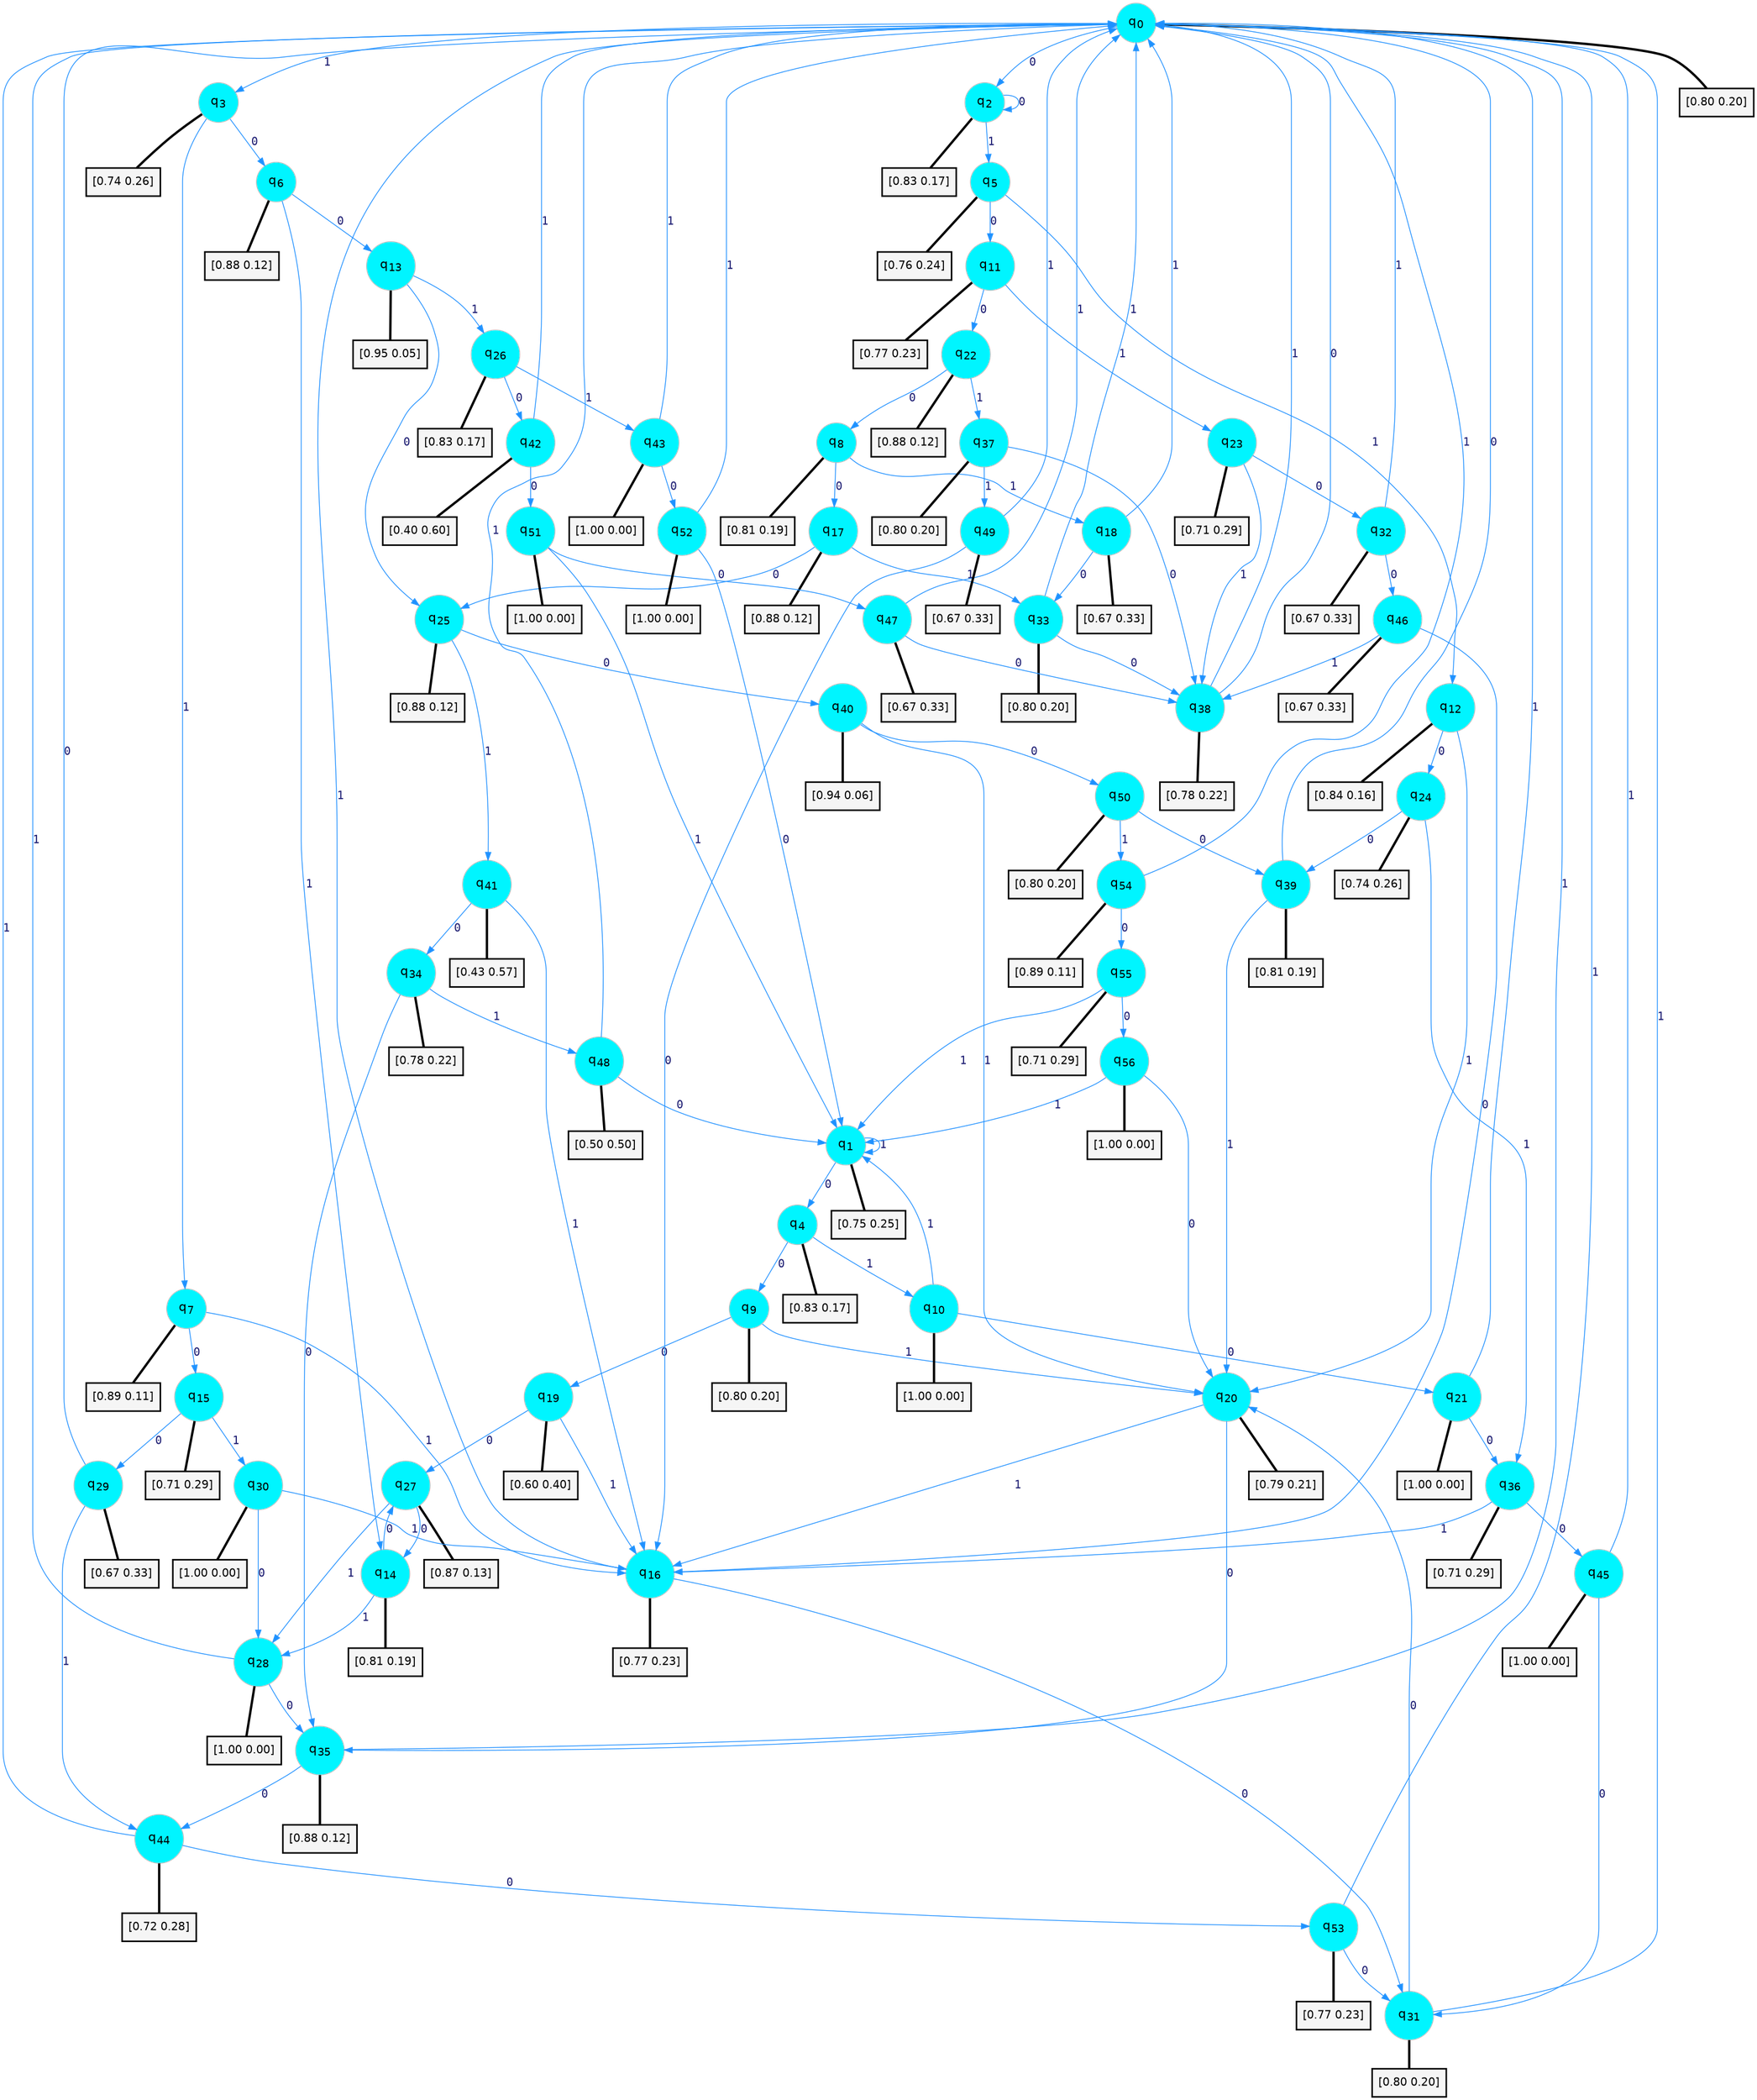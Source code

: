digraph G {
graph [
bgcolor=transparent, dpi=300, rankdir=TD, size="40,25"];
node [
color=gray, fillcolor=turquoise1, fontcolor=black, fontname=Helvetica, fontsize=16, fontweight=bold, shape=circle, style=filled];
edge [
arrowsize=1, color=dodgerblue1, fontcolor=midnightblue, fontname=courier, fontweight=bold, penwidth=1, style=solid, weight=20];
0[label=<q<SUB>0</SUB>>];
1[label=<q<SUB>1</SUB>>];
2[label=<q<SUB>2</SUB>>];
3[label=<q<SUB>3</SUB>>];
4[label=<q<SUB>4</SUB>>];
5[label=<q<SUB>5</SUB>>];
6[label=<q<SUB>6</SUB>>];
7[label=<q<SUB>7</SUB>>];
8[label=<q<SUB>8</SUB>>];
9[label=<q<SUB>9</SUB>>];
10[label=<q<SUB>10</SUB>>];
11[label=<q<SUB>11</SUB>>];
12[label=<q<SUB>12</SUB>>];
13[label=<q<SUB>13</SUB>>];
14[label=<q<SUB>14</SUB>>];
15[label=<q<SUB>15</SUB>>];
16[label=<q<SUB>16</SUB>>];
17[label=<q<SUB>17</SUB>>];
18[label=<q<SUB>18</SUB>>];
19[label=<q<SUB>19</SUB>>];
20[label=<q<SUB>20</SUB>>];
21[label=<q<SUB>21</SUB>>];
22[label=<q<SUB>22</SUB>>];
23[label=<q<SUB>23</SUB>>];
24[label=<q<SUB>24</SUB>>];
25[label=<q<SUB>25</SUB>>];
26[label=<q<SUB>26</SUB>>];
27[label=<q<SUB>27</SUB>>];
28[label=<q<SUB>28</SUB>>];
29[label=<q<SUB>29</SUB>>];
30[label=<q<SUB>30</SUB>>];
31[label=<q<SUB>31</SUB>>];
32[label=<q<SUB>32</SUB>>];
33[label=<q<SUB>33</SUB>>];
34[label=<q<SUB>34</SUB>>];
35[label=<q<SUB>35</SUB>>];
36[label=<q<SUB>36</SUB>>];
37[label=<q<SUB>37</SUB>>];
38[label=<q<SUB>38</SUB>>];
39[label=<q<SUB>39</SUB>>];
40[label=<q<SUB>40</SUB>>];
41[label=<q<SUB>41</SUB>>];
42[label=<q<SUB>42</SUB>>];
43[label=<q<SUB>43</SUB>>];
44[label=<q<SUB>44</SUB>>];
45[label=<q<SUB>45</SUB>>];
46[label=<q<SUB>46</SUB>>];
47[label=<q<SUB>47</SUB>>];
48[label=<q<SUB>48</SUB>>];
49[label=<q<SUB>49</SUB>>];
50[label=<q<SUB>50</SUB>>];
51[label=<q<SUB>51</SUB>>];
52[label=<q<SUB>52</SUB>>];
53[label=<q<SUB>53</SUB>>];
54[label=<q<SUB>54</SUB>>];
55[label=<q<SUB>55</SUB>>];
56[label=<q<SUB>56</SUB>>];
57[label="[0.80 0.20]", shape=box,fontcolor=black, fontname=Helvetica, fontsize=14, penwidth=2, fillcolor=whitesmoke,color=black];
58[label="[0.75 0.25]", shape=box,fontcolor=black, fontname=Helvetica, fontsize=14, penwidth=2, fillcolor=whitesmoke,color=black];
59[label="[0.83 0.17]", shape=box,fontcolor=black, fontname=Helvetica, fontsize=14, penwidth=2, fillcolor=whitesmoke,color=black];
60[label="[0.74 0.26]", shape=box,fontcolor=black, fontname=Helvetica, fontsize=14, penwidth=2, fillcolor=whitesmoke,color=black];
61[label="[0.83 0.17]", shape=box,fontcolor=black, fontname=Helvetica, fontsize=14, penwidth=2, fillcolor=whitesmoke,color=black];
62[label="[0.76 0.24]", shape=box,fontcolor=black, fontname=Helvetica, fontsize=14, penwidth=2, fillcolor=whitesmoke,color=black];
63[label="[0.88 0.12]", shape=box,fontcolor=black, fontname=Helvetica, fontsize=14, penwidth=2, fillcolor=whitesmoke,color=black];
64[label="[0.89 0.11]", shape=box,fontcolor=black, fontname=Helvetica, fontsize=14, penwidth=2, fillcolor=whitesmoke,color=black];
65[label="[0.81 0.19]", shape=box,fontcolor=black, fontname=Helvetica, fontsize=14, penwidth=2, fillcolor=whitesmoke,color=black];
66[label="[0.80 0.20]", shape=box,fontcolor=black, fontname=Helvetica, fontsize=14, penwidth=2, fillcolor=whitesmoke,color=black];
67[label="[1.00 0.00]", shape=box,fontcolor=black, fontname=Helvetica, fontsize=14, penwidth=2, fillcolor=whitesmoke,color=black];
68[label="[0.77 0.23]", shape=box,fontcolor=black, fontname=Helvetica, fontsize=14, penwidth=2, fillcolor=whitesmoke,color=black];
69[label="[0.84 0.16]", shape=box,fontcolor=black, fontname=Helvetica, fontsize=14, penwidth=2, fillcolor=whitesmoke,color=black];
70[label="[0.95 0.05]", shape=box,fontcolor=black, fontname=Helvetica, fontsize=14, penwidth=2, fillcolor=whitesmoke,color=black];
71[label="[0.81 0.19]", shape=box,fontcolor=black, fontname=Helvetica, fontsize=14, penwidth=2, fillcolor=whitesmoke,color=black];
72[label="[0.71 0.29]", shape=box,fontcolor=black, fontname=Helvetica, fontsize=14, penwidth=2, fillcolor=whitesmoke,color=black];
73[label="[0.77 0.23]", shape=box,fontcolor=black, fontname=Helvetica, fontsize=14, penwidth=2, fillcolor=whitesmoke,color=black];
74[label="[0.88 0.12]", shape=box,fontcolor=black, fontname=Helvetica, fontsize=14, penwidth=2, fillcolor=whitesmoke,color=black];
75[label="[0.67 0.33]", shape=box,fontcolor=black, fontname=Helvetica, fontsize=14, penwidth=2, fillcolor=whitesmoke,color=black];
76[label="[0.60 0.40]", shape=box,fontcolor=black, fontname=Helvetica, fontsize=14, penwidth=2, fillcolor=whitesmoke,color=black];
77[label="[0.79 0.21]", shape=box,fontcolor=black, fontname=Helvetica, fontsize=14, penwidth=2, fillcolor=whitesmoke,color=black];
78[label="[1.00 0.00]", shape=box,fontcolor=black, fontname=Helvetica, fontsize=14, penwidth=2, fillcolor=whitesmoke,color=black];
79[label="[0.88 0.12]", shape=box,fontcolor=black, fontname=Helvetica, fontsize=14, penwidth=2, fillcolor=whitesmoke,color=black];
80[label="[0.71 0.29]", shape=box,fontcolor=black, fontname=Helvetica, fontsize=14, penwidth=2, fillcolor=whitesmoke,color=black];
81[label="[0.74 0.26]", shape=box,fontcolor=black, fontname=Helvetica, fontsize=14, penwidth=2, fillcolor=whitesmoke,color=black];
82[label="[0.88 0.12]", shape=box,fontcolor=black, fontname=Helvetica, fontsize=14, penwidth=2, fillcolor=whitesmoke,color=black];
83[label="[0.83 0.17]", shape=box,fontcolor=black, fontname=Helvetica, fontsize=14, penwidth=2, fillcolor=whitesmoke,color=black];
84[label="[0.87 0.13]", shape=box,fontcolor=black, fontname=Helvetica, fontsize=14, penwidth=2, fillcolor=whitesmoke,color=black];
85[label="[1.00 0.00]", shape=box,fontcolor=black, fontname=Helvetica, fontsize=14, penwidth=2, fillcolor=whitesmoke,color=black];
86[label="[0.67 0.33]", shape=box,fontcolor=black, fontname=Helvetica, fontsize=14, penwidth=2, fillcolor=whitesmoke,color=black];
87[label="[1.00 0.00]", shape=box,fontcolor=black, fontname=Helvetica, fontsize=14, penwidth=2, fillcolor=whitesmoke,color=black];
88[label="[0.80 0.20]", shape=box,fontcolor=black, fontname=Helvetica, fontsize=14, penwidth=2, fillcolor=whitesmoke,color=black];
89[label="[0.67 0.33]", shape=box,fontcolor=black, fontname=Helvetica, fontsize=14, penwidth=2, fillcolor=whitesmoke,color=black];
90[label="[0.80 0.20]", shape=box,fontcolor=black, fontname=Helvetica, fontsize=14, penwidth=2, fillcolor=whitesmoke,color=black];
91[label="[0.78 0.22]", shape=box,fontcolor=black, fontname=Helvetica, fontsize=14, penwidth=2, fillcolor=whitesmoke,color=black];
92[label="[0.88 0.12]", shape=box,fontcolor=black, fontname=Helvetica, fontsize=14, penwidth=2, fillcolor=whitesmoke,color=black];
93[label="[0.71 0.29]", shape=box,fontcolor=black, fontname=Helvetica, fontsize=14, penwidth=2, fillcolor=whitesmoke,color=black];
94[label="[0.80 0.20]", shape=box,fontcolor=black, fontname=Helvetica, fontsize=14, penwidth=2, fillcolor=whitesmoke,color=black];
95[label="[0.78 0.22]", shape=box,fontcolor=black, fontname=Helvetica, fontsize=14, penwidth=2, fillcolor=whitesmoke,color=black];
96[label="[0.81 0.19]", shape=box,fontcolor=black, fontname=Helvetica, fontsize=14, penwidth=2, fillcolor=whitesmoke,color=black];
97[label="[0.94 0.06]", shape=box,fontcolor=black, fontname=Helvetica, fontsize=14, penwidth=2, fillcolor=whitesmoke,color=black];
98[label="[0.43 0.57]", shape=box,fontcolor=black, fontname=Helvetica, fontsize=14, penwidth=2, fillcolor=whitesmoke,color=black];
99[label="[0.40 0.60]", shape=box,fontcolor=black, fontname=Helvetica, fontsize=14, penwidth=2, fillcolor=whitesmoke,color=black];
100[label="[1.00 0.00]", shape=box,fontcolor=black, fontname=Helvetica, fontsize=14, penwidth=2, fillcolor=whitesmoke,color=black];
101[label="[0.72 0.28]", shape=box,fontcolor=black, fontname=Helvetica, fontsize=14, penwidth=2, fillcolor=whitesmoke,color=black];
102[label="[1.00 0.00]", shape=box,fontcolor=black, fontname=Helvetica, fontsize=14, penwidth=2, fillcolor=whitesmoke,color=black];
103[label="[0.67 0.33]", shape=box,fontcolor=black, fontname=Helvetica, fontsize=14, penwidth=2, fillcolor=whitesmoke,color=black];
104[label="[0.67 0.33]", shape=box,fontcolor=black, fontname=Helvetica, fontsize=14, penwidth=2, fillcolor=whitesmoke,color=black];
105[label="[0.50 0.50]", shape=box,fontcolor=black, fontname=Helvetica, fontsize=14, penwidth=2, fillcolor=whitesmoke,color=black];
106[label="[0.67 0.33]", shape=box,fontcolor=black, fontname=Helvetica, fontsize=14, penwidth=2, fillcolor=whitesmoke,color=black];
107[label="[0.80 0.20]", shape=box,fontcolor=black, fontname=Helvetica, fontsize=14, penwidth=2, fillcolor=whitesmoke,color=black];
108[label="[1.00 0.00]", shape=box,fontcolor=black, fontname=Helvetica, fontsize=14, penwidth=2, fillcolor=whitesmoke,color=black];
109[label="[1.00 0.00]", shape=box,fontcolor=black, fontname=Helvetica, fontsize=14, penwidth=2, fillcolor=whitesmoke,color=black];
110[label="[0.77 0.23]", shape=box,fontcolor=black, fontname=Helvetica, fontsize=14, penwidth=2, fillcolor=whitesmoke,color=black];
111[label="[0.89 0.11]", shape=box,fontcolor=black, fontname=Helvetica, fontsize=14, penwidth=2, fillcolor=whitesmoke,color=black];
112[label="[0.71 0.29]", shape=box,fontcolor=black, fontname=Helvetica, fontsize=14, penwidth=2, fillcolor=whitesmoke,color=black];
113[label="[1.00 0.00]", shape=box,fontcolor=black, fontname=Helvetica, fontsize=14, penwidth=2, fillcolor=whitesmoke,color=black];
0->2 [label=0];
0->3 [label=1];
0->57 [arrowhead=none, penwidth=3,color=black];
1->4 [label=0];
1->1 [label=1];
1->58 [arrowhead=none, penwidth=3,color=black];
2->2 [label=0];
2->5 [label=1];
2->59 [arrowhead=none, penwidth=3,color=black];
3->6 [label=0];
3->7 [label=1];
3->60 [arrowhead=none, penwidth=3,color=black];
4->9 [label=0];
4->10 [label=1];
4->61 [arrowhead=none, penwidth=3,color=black];
5->11 [label=0];
5->12 [label=1];
5->62 [arrowhead=none, penwidth=3,color=black];
6->13 [label=0];
6->14 [label=1];
6->63 [arrowhead=none, penwidth=3,color=black];
7->15 [label=0];
7->16 [label=1];
7->64 [arrowhead=none, penwidth=3,color=black];
8->17 [label=0];
8->18 [label=1];
8->65 [arrowhead=none, penwidth=3,color=black];
9->19 [label=0];
9->20 [label=1];
9->66 [arrowhead=none, penwidth=3,color=black];
10->21 [label=0];
10->1 [label=1];
10->67 [arrowhead=none, penwidth=3,color=black];
11->22 [label=0];
11->23 [label=1];
11->68 [arrowhead=none, penwidth=3,color=black];
12->24 [label=0];
12->20 [label=1];
12->69 [arrowhead=none, penwidth=3,color=black];
13->25 [label=0];
13->26 [label=1];
13->70 [arrowhead=none, penwidth=3,color=black];
14->27 [label=0];
14->28 [label=1];
14->71 [arrowhead=none, penwidth=3,color=black];
15->29 [label=0];
15->30 [label=1];
15->72 [arrowhead=none, penwidth=3,color=black];
16->31 [label=0];
16->0 [label=1];
16->73 [arrowhead=none, penwidth=3,color=black];
17->25 [label=0];
17->33 [label=1];
17->74 [arrowhead=none, penwidth=3,color=black];
18->33 [label=0];
18->0 [label=1];
18->75 [arrowhead=none, penwidth=3,color=black];
19->27 [label=0];
19->16 [label=1];
19->76 [arrowhead=none, penwidth=3,color=black];
20->35 [label=0];
20->16 [label=1];
20->77 [arrowhead=none, penwidth=3,color=black];
21->36 [label=0];
21->0 [label=1];
21->78 [arrowhead=none, penwidth=3,color=black];
22->8 [label=0];
22->37 [label=1];
22->79 [arrowhead=none, penwidth=3,color=black];
23->32 [label=0];
23->38 [label=1];
23->80 [arrowhead=none, penwidth=3,color=black];
24->39 [label=0];
24->36 [label=1];
24->81 [arrowhead=none, penwidth=3,color=black];
25->40 [label=0];
25->41 [label=1];
25->82 [arrowhead=none, penwidth=3,color=black];
26->42 [label=0];
26->43 [label=1];
26->83 [arrowhead=none, penwidth=3,color=black];
27->14 [label=0];
27->28 [label=1];
27->84 [arrowhead=none, penwidth=3,color=black];
28->35 [label=0];
28->0 [label=1];
28->85 [arrowhead=none, penwidth=3,color=black];
29->0 [label=0];
29->44 [label=1];
29->86 [arrowhead=none, penwidth=3,color=black];
30->28 [label=0];
30->16 [label=1];
30->87 [arrowhead=none, penwidth=3,color=black];
31->20 [label=0];
31->0 [label=1];
31->88 [arrowhead=none, penwidth=3,color=black];
32->46 [label=0];
32->0 [label=1];
32->89 [arrowhead=none, penwidth=3,color=black];
33->38 [label=0];
33->0 [label=1];
33->90 [arrowhead=none, penwidth=3,color=black];
34->35 [label=0];
34->48 [label=1];
34->91 [arrowhead=none, penwidth=3,color=black];
35->44 [label=0];
35->0 [label=1];
35->92 [arrowhead=none, penwidth=3,color=black];
36->45 [label=0];
36->16 [label=1];
36->93 [arrowhead=none, penwidth=3,color=black];
37->38 [label=0];
37->49 [label=1];
37->94 [arrowhead=none, penwidth=3,color=black];
38->0 [label=0];
38->0 [label=1];
38->95 [arrowhead=none, penwidth=3,color=black];
39->0 [label=0];
39->20 [label=1];
39->96 [arrowhead=none, penwidth=3,color=black];
40->50 [label=0];
40->20 [label=1];
40->97 [arrowhead=none, penwidth=3,color=black];
41->34 [label=0];
41->16 [label=1];
41->98 [arrowhead=none, penwidth=3,color=black];
42->51 [label=0];
42->0 [label=1];
42->99 [arrowhead=none, penwidth=3,color=black];
43->52 [label=0];
43->0 [label=1];
43->100 [arrowhead=none, penwidth=3,color=black];
44->53 [label=0];
44->0 [label=1];
44->101 [arrowhead=none, penwidth=3,color=black];
45->31 [label=0];
45->0 [label=1];
45->102 [arrowhead=none, penwidth=3,color=black];
46->16 [label=0];
46->38 [label=1];
46->103 [arrowhead=none, penwidth=3,color=black];
47->38 [label=0];
47->0 [label=1];
47->104 [arrowhead=none, penwidth=3,color=black];
48->1 [label=0];
48->0 [label=1];
48->105 [arrowhead=none, penwidth=3,color=black];
49->16 [label=0];
49->0 [label=1];
49->106 [arrowhead=none, penwidth=3,color=black];
50->39 [label=0];
50->54 [label=1];
50->107 [arrowhead=none, penwidth=3,color=black];
51->47 [label=0];
51->1 [label=1];
51->108 [arrowhead=none, penwidth=3,color=black];
52->1 [label=0];
52->0 [label=1];
52->109 [arrowhead=none, penwidth=3,color=black];
53->31 [label=0];
53->0 [label=1];
53->110 [arrowhead=none, penwidth=3,color=black];
54->55 [label=0];
54->0 [label=1];
54->111 [arrowhead=none, penwidth=3,color=black];
55->56 [label=0];
55->1 [label=1];
55->112 [arrowhead=none, penwidth=3,color=black];
56->20 [label=0];
56->1 [label=1];
56->113 [arrowhead=none, penwidth=3,color=black];
}
